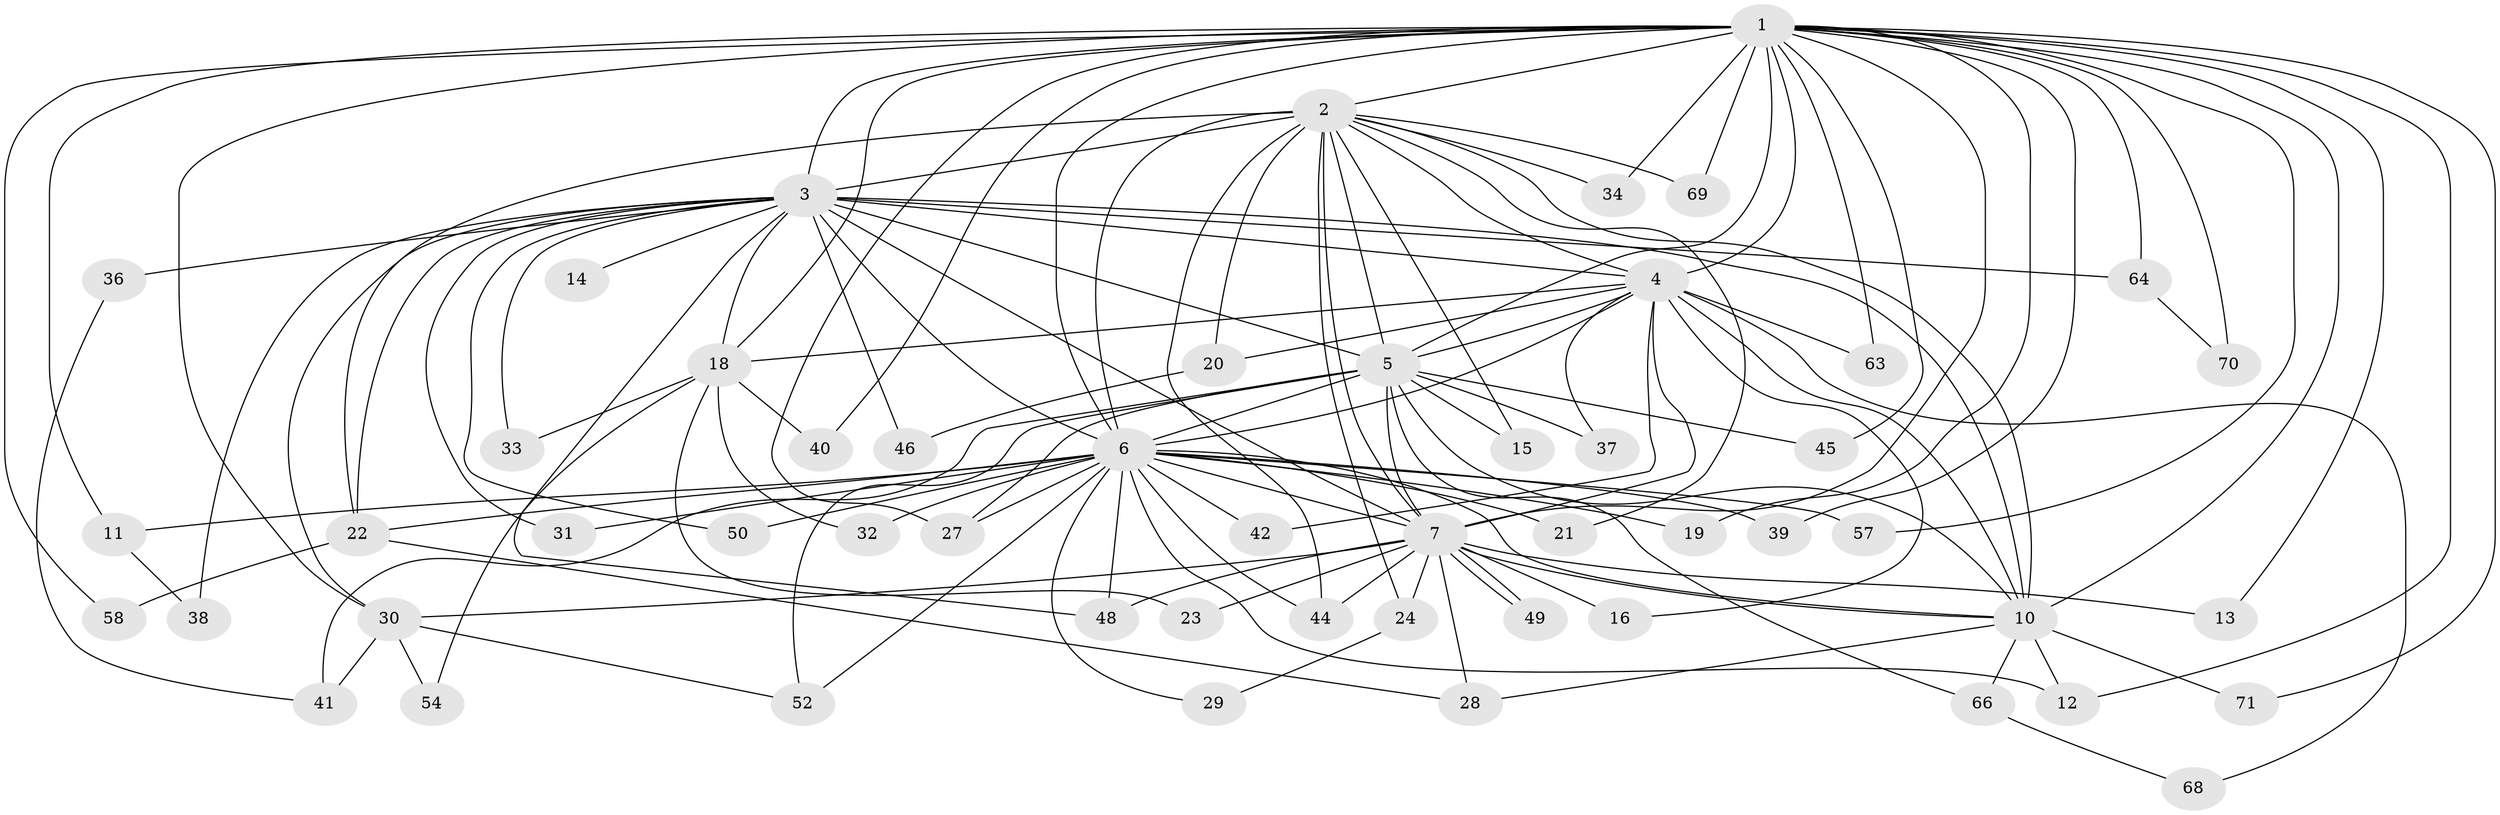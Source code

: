 // Generated by graph-tools (version 1.1) at 2025/51/02/27/25 19:51:42]
// undirected, 53 vertices, 126 edges
graph export_dot {
graph [start="1"]
  node [color=gray90,style=filled];
  1 [super="+9"];
  2 [super="+55"];
  3 [super="+8"];
  4 [super="+62"];
  5 [super="+26"];
  6 [super="+72"];
  7 [super="+35"];
  10 [super="+17"];
  11;
  12 [super="+51"];
  13;
  14;
  15;
  16;
  18 [super="+65"];
  19 [super="+47"];
  20;
  21;
  22 [super="+25"];
  23;
  24;
  27 [super="+56"];
  28 [super="+61"];
  29;
  30 [super="+43"];
  31;
  32;
  33;
  34;
  36;
  37;
  38;
  39;
  40;
  41 [super="+53"];
  42;
  44 [super="+60"];
  45;
  46;
  48 [super="+67"];
  49;
  50;
  52 [super="+59"];
  54;
  57;
  58;
  63;
  64;
  66;
  68;
  69;
  70;
  71;
  1 -- 2 [weight=2];
  1 -- 3 [weight=4];
  1 -- 4 [weight=2];
  1 -- 5 [weight=2];
  1 -- 6 [weight=2];
  1 -- 7 [weight=2];
  1 -- 10 [weight=2];
  1 -- 12;
  1 -- 13;
  1 -- 19 [weight=2];
  1 -- 30;
  1 -- 45;
  1 -- 63;
  1 -- 64;
  1 -- 71;
  1 -- 27;
  1 -- 69;
  1 -- 70;
  1 -- 11;
  1 -- 34;
  1 -- 39;
  1 -- 40;
  1 -- 57;
  1 -- 58;
  1 -- 18;
  2 -- 3 [weight=2];
  2 -- 4;
  2 -- 5;
  2 -- 6 [weight=2];
  2 -- 7 [weight=2];
  2 -- 10;
  2 -- 15;
  2 -- 20;
  2 -- 21;
  2 -- 22;
  2 -- 24;
  2 -- 34;
  2 -- 44;
  2 -- 69;
  3 -- 4 [weight=2];
  3 -- 5 [weight=2];
  3 -- 6 [weight=2];
  3 -- 7 [weight=2];
  3 -- 10 [weight=2];
  3 -- 14 [weight=2];
  3 -- 18;
  3 -- 31;
  3 -- 33;
  3 -- 36 [weight=2];
  3 -- 38;
  3 -- 46;
  3 -- 48;
  3 -- 50;
  3 -- 64;
  3 -- 22;
  3 -- 30;
  4 -- 5;
  4 -- 6;
  4 -- 7;
  4 -- 10 [weight=2];
  4 -- 16;
  4 -- 18;
  4 -- 20;
  4 -- 37;
  4 -- 42;
  4 -- 68;
  4 -- 63;
  5 -- 6;
  5 -- 7;
  5 -- 10;
  5 -- 15;
  5 -- 27;
  5 -- 37;
  5 -- 41;
  5 -- 66;
  5 -- 45;
  5 -- 52;
  6 -- 7;
  6 -- 10;
  6 -- 11;
  6 -- 21;
  6 -- 27;
  6 -- 29;
  6 -- 31;
  6 -- 32;
  6 -- 39;
  6 -- 42;
  6 -- 44;
  6 -- 48;
  6 -- 50;
  6 -- 52;
  6 -- 57;
  6 -- 12;
  6 -- 19;
  6 -- 22;
  7 -- 10 [weight=2];
  7 -- 13;
  7 -- 16;
  7 -- 23;
  7 -- 24 [weight=2];
  7 -- 28;
  7 -- 49;
  7 -- 49;
  7 -- 30;
  7 -- 48;
  7 -- 44;
  10 -- 12;
  10 -- 28;
  10 -- 66;
  10 -- 71;
  11 -- 38;
  18 -- 23;
  18 -- 32;
  18 -- 33;
  18 -- 40;
  18 -- 54;
  20 -- 46;
  22 -- 58;
  22 -- 28;
  24 -- 29;
  30 -- 52;
  30 -- 54;
  30 -- 41;
  36 -- 41;
  64 -- 70;
  66 -- 68;
}
